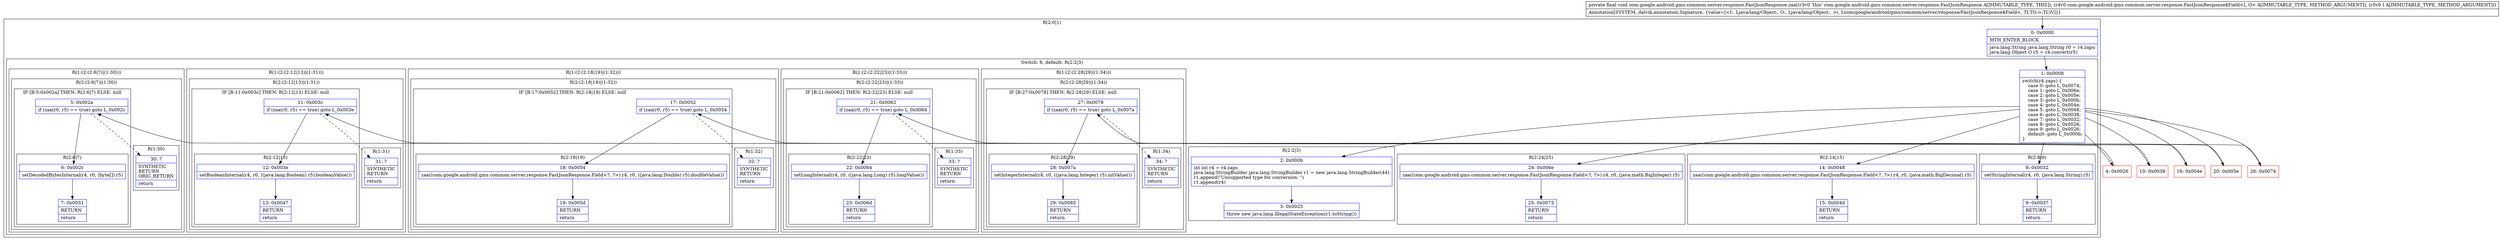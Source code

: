 digraph "CFG forcom.google.android.gms.common.server.response.FastJsonResponse.zaa(Lcom\/google\/android\/gms\/common\/server\/response\/FastJsonResponse$Field;Ljava\/lang\/Object;)V" {
subgraph cluster_Region_2004420368 {
label = "R(2:0|1)";
node [shape=record,color=blue];
Node_0 [shape=record,label="{0\:\ 0x0000|MTH_ENTER_BLOCK\l|java.lang.String java.lang.String r0 = r4.zapu\ljava.lang.Object O r5 = r4.convert(r5)\l}"];
subgraph cluster_SwitchRegion_577916443 {
label = "Switch: 8, default: R(2:2|3)";
node [shape=record,color=blue];
Node_1 [shape=record,label="{1\:\ 0x0008|switch(r4.zaps) \{\l    case 0: goto L_0x0074;\l    case 1: goto L_0x006e;\l    case 2: goto L_0x005e;\l    case 3: goto L_0x000b;\l    case 4: goto L_0x004e;\l    case 5: goto L_0x0048;\l    case 6: goto L_0x0038;\l    case 7: goto L_0x0032;\l    case 8: goto L_0x0026;\l    case 9: goto L_0x0026;\l    default: goto L_0x000b;\l\}\l}"];
subgraph cluster_Region_832907415 {
label = "R(1:(2:(2:28|29)|(1:34)))";
node [shape=record,color=blue];
subgraph cluster_Region_442844531 {
label = "R(2:(2:28|29)|(1:34))";
node [shape=record,color=blue];
subgraph cluster_IfRegion_597744286 {
label = "IF [B:27:0x0078] THEN: R(2:28|29) ELSE: null";
node [shape=record,color=blue];
Node_27 [shape=record,label="{27\:\ 0x0078|if (zaa(r0, r5) == true) goto L_0x007a\l}"];
subgraph cluster_Region_1482459093 {
label = "R(2:28|29)";
node [shape=record,color=blue];
Node_28 [shape=record,label="{28\:\ 0x007a|setIntegerInternal(r4, r0, ((java.lang.Integer) r5).intValue())\l}"];
Node_29 [shape=record,label="{29\:\ 0x0083|RETURN\l|return\l}"];
}
}
subgraph cluster_Region_1198544408 {
label = "R(1:34)";
node [shape=record,color=blue];
Node_34 [shape=record,label="{34\:\ ?|SYNTHETIC\lRETURN\l|return\l}"];
}
}
}
subgraph cluster_Region_1864360800 {
label = "R(2:24|25)";
node [shape=record,color=blue];
Node_24 [shape=record,label="{24\:\ 0x006e|zaa((com.google.android.gms.common.server.response.FastJsonResponse.Field\<?, ?\>) r4, r0, (java.math.BigInteger) r5)\l}"];
Node_25 [shape=record,label="{25\:\ 0x0073|RETURN\l|return\l}"];
}
subgraph cluster_Region_2009258619 {
label = "R(1:(2:(2:22|23)|(1:33)))";
node [shape=record,color=blue];
subgraph cluster_Region_1866179972 {
label = "R(2:(2:22|23)|(1:33))";
node [shape=record,color=blue];
subgraph cluster_IfRegion_1356933140 {
label = "IF [B:21:0x0062] THEN: R(2:22|23) ELSE: null";
node [shape=record,color=blue];
Node_21 [shape=record,label="{21\:\ 0x0062|if (zaa(r0, r5) == true) goto L_0x0064\l}"];
subgraph cluster_Region_1974496444 {
label = "R(2:22|23)";
node [shape=record,color=blue];
Node_22 [shape=record,label="{22\:\ 0x0064|setLongInternal(r4, r0, ((java.lang.Long) r5).longValue())\l}"];
Node_23 [shape=record,label="{23\:\ 0x006d|RETURN\l|return\l}"];
}
}
subgraph cluster_Region_1606761421 {
label = "R(1:33)";
node [shape=record,color=blue];
Node_33 [shape=record,label="{33\:\ ?|SYNTHETIC\lRETURN\l|return\l}"];
}
}
}
subgraph cluster_Region_440432315 {
label = "R(1:(2:(2:18|19)|(1:32)))";
node [shape=record,color=blue];
subgraph cluster_Region_2066773642 {
label = "R(2:(2:18|19)|(1:32))";
node [shape=record,color=blue];
subgraph cluster_IfRegion_1231962096 {
label = "IF [B:17:0x0052] THEN: R(2:18|19) ELSE: null";
node [shape=record,color=blue];
Node_17 [shape=record,label="{17\:\ 0x0052|if (zaa(r0, r5) == true) goto L_0x0054\l}"];
subgraph cluster_Region_1509609822 {
label = "R(2:18|19)";
node [shape=record,color=blue];
Node_18 [shape=record,label="{18\:\ 0x0054|zaa((com.google.android.gms.common.server.response.FastJsonResponse.Field\<?, ?\>) r4, r0, ((java.lang.Double) r5).doubleValue())\l}"];
Node_19 [shape=record,label="{19\:\ 0x005d|RETURN\l|return\l}"];
}
}
subgraph cluster_Region_1234566125 {
label = "R(1:32)";
node [shape=record,color=blue];
Node_32 [shape=record,label="{32\:\ ?|SYNTHETIC\lRETURN\l|return\l}"];
}
}
}
subgraph cluster_Region_8578045 {
label = "R(2:14|15)";
node [shape=record,color=blue];
Node_14 [shape=record,label="{14\:\ 0x0048|zaa((com.google.android.gms.common.server.response.FastJsonResponse.Field\<?, ?\>) r4, r0, (java.math.BigDecimal) r5)\l}"];
Node_15 [shape=record,label="{15\:\ 0x004d|RETURN\l|return\l}"];
}
subgraph cluster_Region_1064876609 {
label = "R(1:(2:(2:12|13)|(1:31)))";
node [shape=record,color=blue];
subgraph cluster_Region_638908091 {
label = "R(2:(2:12|13)|(1:31))";
node [shape=record,color=blue];
subgraph cluster_IfRegion_1981922013 {
label = "IF [B:11:0x003c] THEN: R(2:12|13) ELSE: null";
node [shape=record,color=blue];
Node_11 [shape=record,label="{11\:\ 0x003c|if (zaa(r0, r5) == true) goto L_0x003e\l}"];
subgraph cluster_Region_1317575254 {
label = "R(2:12|13)";
node [shape=record,color=blue];
Node_12 [shape=record,label="{12\:\ 0x003e|setBooleanInternal(r4, r0, ((java.lang.Boolean) r5).booleanValue())\l}"];
Node_13 [shape=record,label="{13\:\ 0x0047|RETURN\l|return\l}"];
}
}
subgraph cluster_Region_1592283349 {
label = "R(1:31)";
node [shape=record,color=blue];
Node_31 [shape=record,label="{31\:\ ?|SYNTHETIC\lRETURN\l|return\l}"];
}
}
}
subgraph cluster_Region_1106756344 {
label = "R(2:8|9)";
node [shape=record,color=blue];
Node_8 [shape=record,label="{8\:\ 0x0032|setStringInternal(r4, r0, (java.lang.String) r5)\l}"];
Node_9 [shape=record,label="{9\:\ 0x0037|RETURN\l|return\l}"];
}
subgraph cluster_Region_944013942 {
label = "R(1:(2:(2:6|7)|(1:30)))";
node [shape=record,color=blue];
subgraph cluster_Region_1117031821 {
label = "R(2:(2:6|7)|(1:30))";
node [shape=record,color=blue];
subgraph cluster_IfRegion_1451056176 {
label = "IF [B:5:0x002a] THEN: R(2:6|7) ELSE: null";
node [shape=record,color=blue];
Node_5 [shape=record,label="{5\:\ 0x002a|if (zaa(r0, r5) == true) goto L_0x002c\l}"];
subgraph cluster_Region_770831216 {
label = "R(2:6|7)";
node [shape=record,color=blue];
Node_6 [shape=record,label="{6\:\ 0x002c|setDecodedBytesInternal(r4, r0, (byte[]) r5)\l}"];
Node_7 [shape=record,label="{7\:\ 0x0031|RETURN\l|return\l}"];
}
}
subgraph cluster_Region_1135876682 {
label = "R(1:30)";
node [shape=record,color=blue];
Node_30 [shape=record,label="{30\:\ ?|SYNTHETIC\lRETURN\lORIG_RETURN\l|return\l}"];
}
}
}
subgraph cluster_Region_664897202 {
label = "R(2:2|3)";
node [shape=record,color=blue];
Node_2 [shape=record,label="{2\:\ 0x000b|int int r4 = r4.zaps\ljava.lang.StringBuilder java.lang.StringBuilder r1 = new java.lang.StringBuilder(44)\lr1.append(\"Unsupported type for conversion: \")\lr1.append(r4)\l}"];
Node_3 [shape=record,label="{3\:\ 0x0025|throw new java.lang.IllegalStateException(r1.toString())\l}"];
}
}
}
Node_4 [shape=record,color=red,label="{4\:\ 0x0026}"];
Node_10 [shape=record,color=red,label="{10\:\ 0x0038}"];
Node_16 [shape=record,color=red,label="{16\:\ 0x004e}"];
Node_20 [shape=record,color=red,label="{20\:\ 0x005e}"];
Node_26 [shape=record,color=red,label="{26\:\ 0x0074}"];
MethodNode[shape=record,label="{private final void com.google.android.gms.common.server.response.FastJsonResponse.zaa((r3v0 'this' com.google.android.gms.common.server.response.FastJsonResponse A[IMMUTABLE_TYPE, THIS]), (r4v0 com.google.android.gms.common.server.response.FastJsonResponse$Field\<I, O\> A[IMMUTABLE_TYPE, METHOD_ARGUMENT]), (r5v0 I A[IMMUTABLE_TYPE, METHOD_ARGUMENT]))  | Annotation[SYSTEM, dalvik.annotation.Signature, \{value=[\<I:, Ljava\/lang\/Object;, O:, Ljava\/lang\/Object;, \>(, Lcom\/google\/android\/gms\/common\/server\/response\/FastJsonResponse$Field\<, TI;TO;\>;TI;)V]\}]\l}"];
MethodNode -> Node_0;
Node_0 -> Node_1;
Node_1 -> Node_2;
Node_1 -> Node_4;
Node_1 -> Node_8;
Node_1 -> Node_10;
Node_1 -> Node_14;
Node_1 -> Node_16;
Node_1 -> Node_20;
Node_1 -> Node_24;
Node_1 -> Node_26;
Node_27 -> Node_28;
Node_27 -> Node_34[style=dashed];
Node_28 -> Node_29;
Node_24 -> Node_25;
Node_21 -> Node_22;
Node_21 -> Node_33[style=dashed];
Node_22 -> Node_23;
Node_17 -> Node_18;
Node_17 -> Node_32[style=dashed];
Node_18 -> Node_19;
Node_14 -> Node_15;
Node_11 -> Node_12;
Node_11 -> Node_31[style=dashed];
Node_12 -> Node_13;
Node_8 -> Node_9;
Node_5 -> Node_6;
Node_5 -> Node_30[style=dashed];
Node_6 -> Node_7;
Node_2 -> Node_3;
Node_4 -> Node_5;
Node_10 -> Node_11;
Node_16 -> Node_17;
Node_20 -> Node_21;
Node_26 -> Node_27;
}

